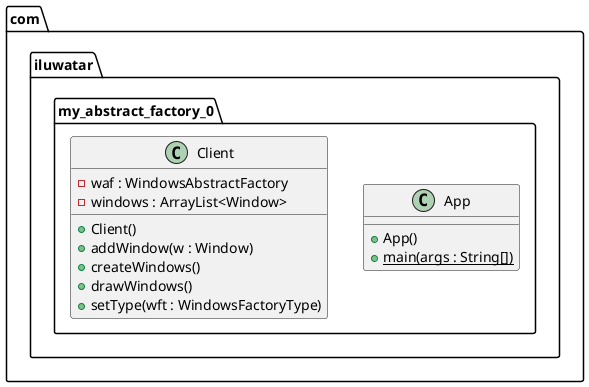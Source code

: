 @startuml
package com.iluwatar.my_abstract_factory_0 {
  class App {
    + App()
    + main(args : String[]) {static}
  }
  class Client {
    - waf : WindowsAbstractFactory
    - windows : ArrayList<Window>
    + Client()
    + addWindow(w : Window)
    + createWindows()
    + drawWindows()
    + setType(wft : WindowsFactoryType)
  }
}
@enduml